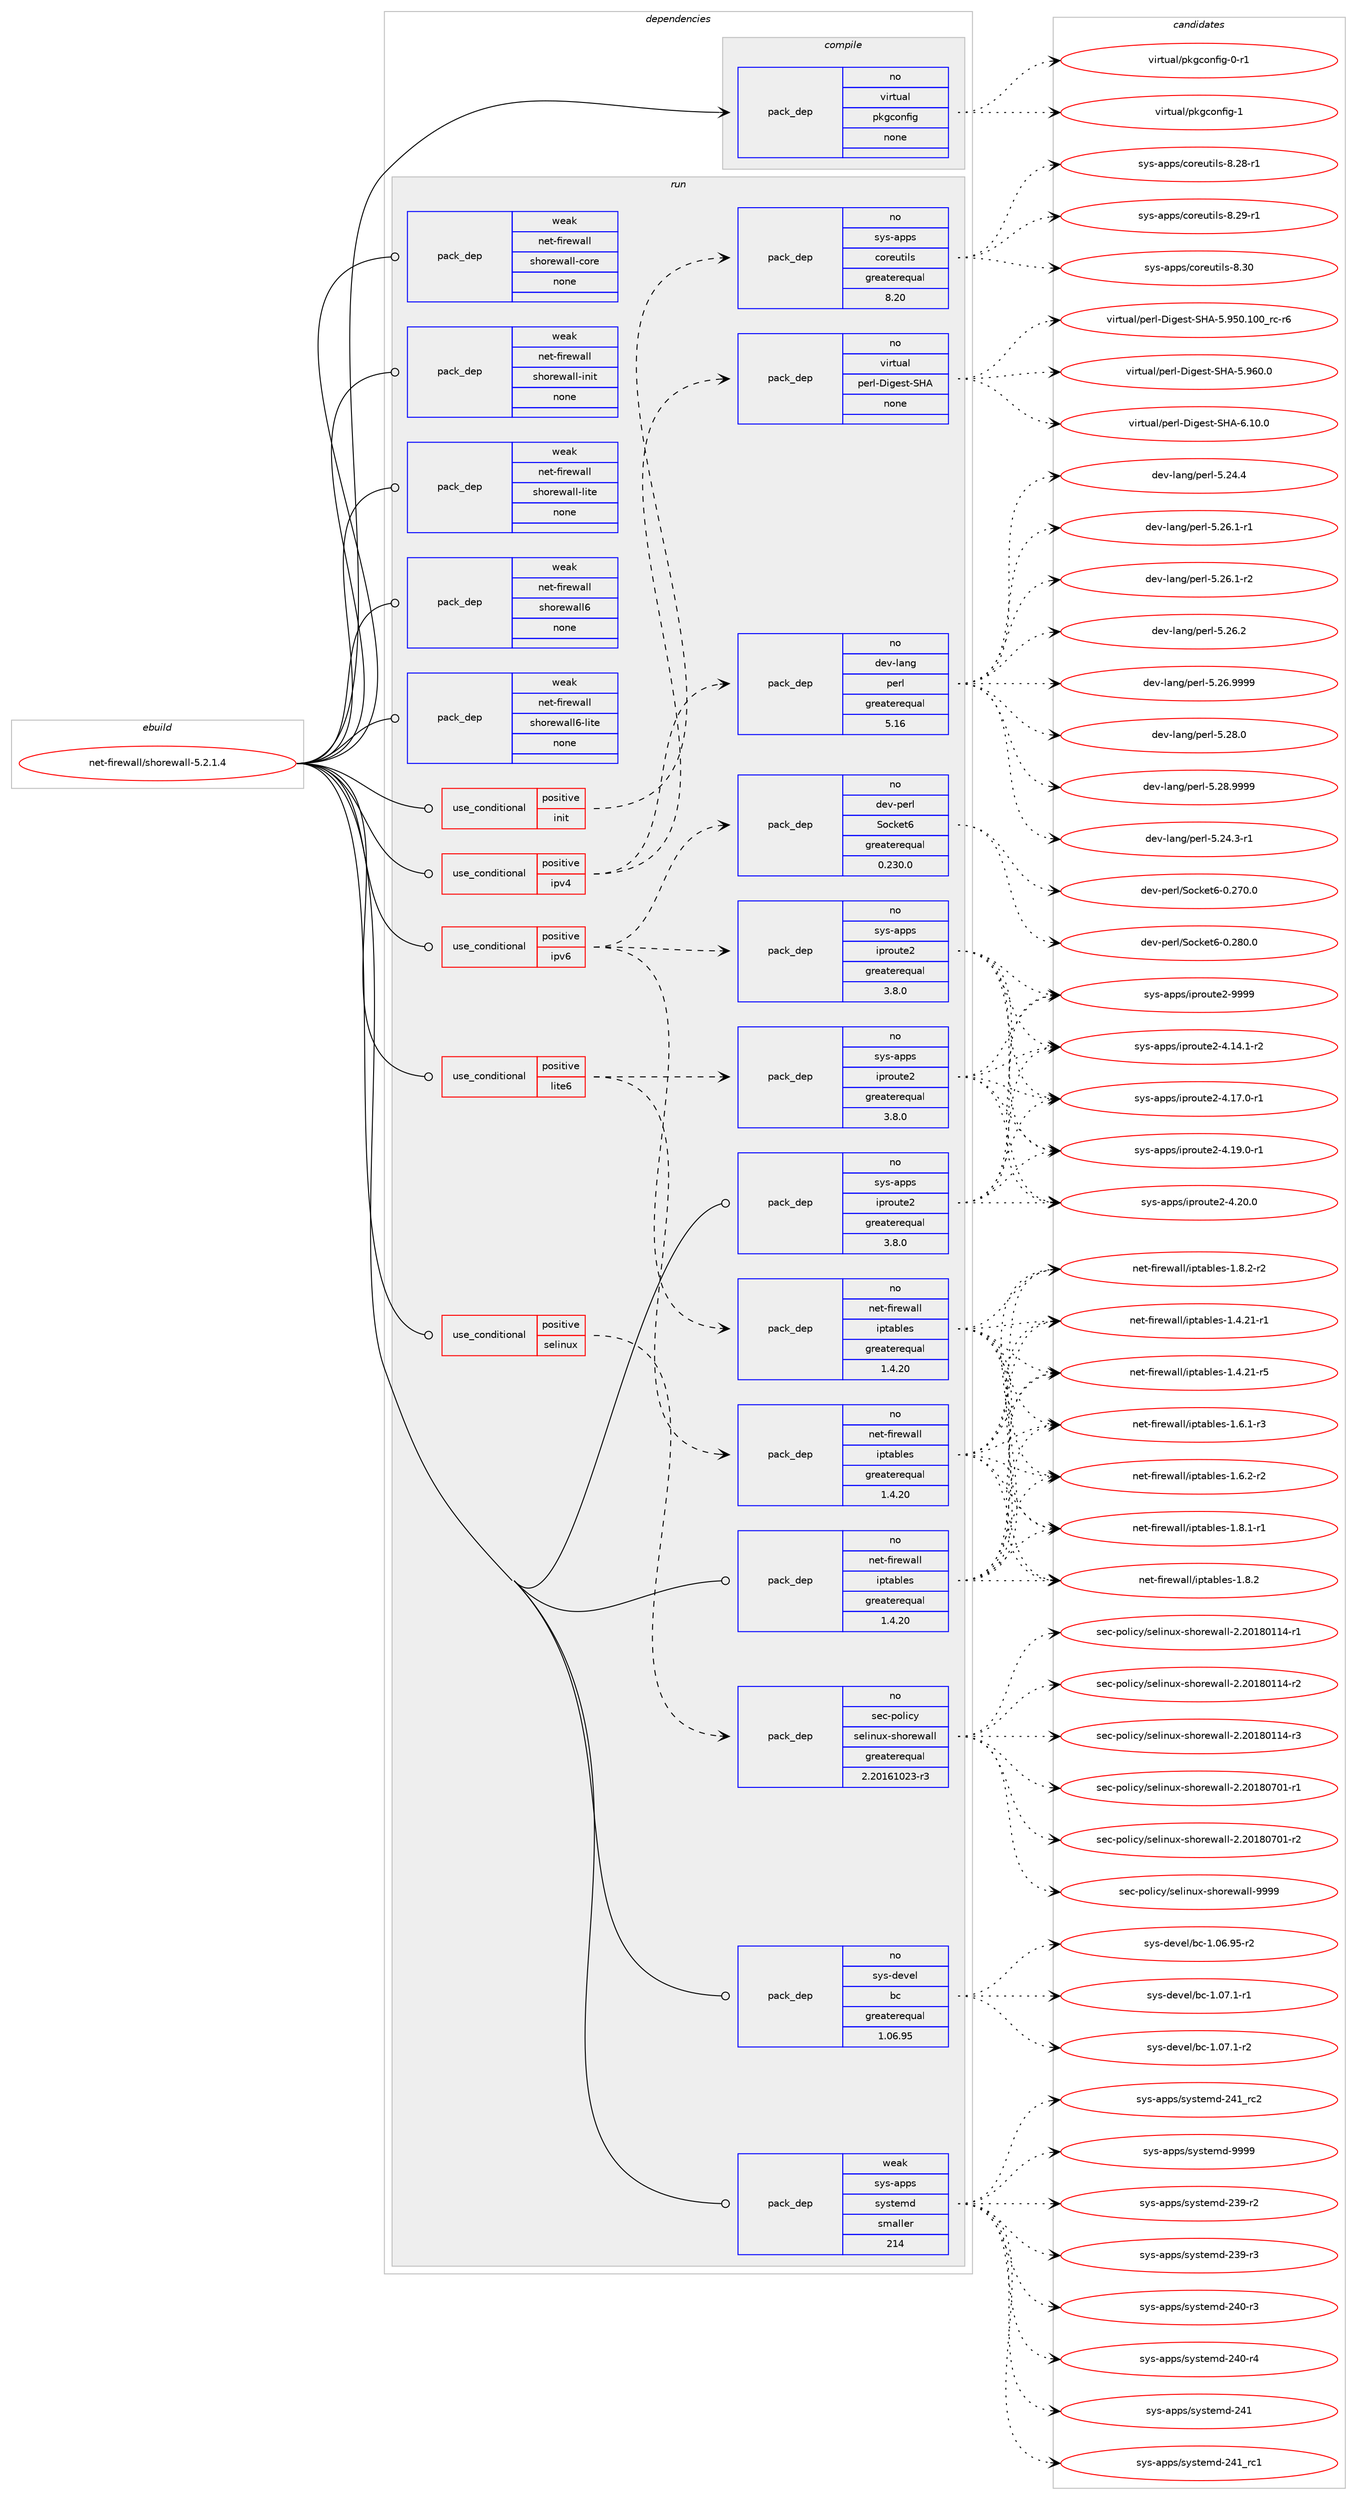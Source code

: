 digraph prolog {

# *************
# Graph options
# *************

newrank=true;
concentrate=true;
compound=true;
graph [rankdir=LR,fontname=Helvetica,fontsize=10,ranksep=1.5];#, ranksep=2.5, nodesep=0.2];
edge  [arrowhead=vee];
node  [fontname=Helvetica,fontsize=10];

# **********
# The ebuild
# **********

subgraph cluster_leftcol {
color=gray;
rank=same;
label=<<i>ebuild</i>>;
id [label="net-firewall/shorewall-5.2.1.4", color=red, width=4, href="../net-firewall/shorewall-5.2.1.4.svg"];
}

# ****************
# The dependencies
# ****************

subgraph cluster_midcol {
color=gray;
label=<<i>dependencies</i>>;
subgraph cluster_compile {
fillcolor="#eeeeee";
style=filled;
label=<<i>compile</i>>;
subgraph pack1914 {
dependency2219 [label=<<TABLE BORDER="0" CELLBORDER="1" CELLSPACING="0" CELLPADDING="4" WIDTH="220"><TR><TD ROWSPAN="6" CELLPADDING="30">pack_dep</TD></TR><TR><TD WIDTH="110">no</TD></TR><TR><TD>virtual</TD></TR><TR><TD>pkgconfig</TD></TR><TR><TD>none</TD></TR><TR><TD></TD></TR></TABLE>>, shape=none, color=blue];
}
id:e -> dependency2219:w [weight=20,style="solid",arrowhead="vee"];
}
subgraph cluster_compileandrun {
fillcolor="#eeeeee";
style=filled;
label=<<i>compile and run</i>>;
}
subgraph cluster_run {
fillcolor="#eeeeee";
style=filled;
label=<<i>run</i>>;
subgraph cond224 {
dependency2220 [label=<<TABLE BORDER="0" CELLBORDER="1" CELLSPACING="0" CELLPADDING="4"><TR><TD ROWSPAN="3" CELLPADDING="10">use_conditional</TD></TR><TR><TD>positive</TD></TR><TR><TD>init</TD></TR></TABLE>>, shape=none, color=red];
subgraph pack1915 {
dependency2221 [label=<<TABLE BORDER="0" CELLBORDER="1" CELLSPACING="0" CELLPADDING="4" WIDTH="220"><TR><TD ROWSPAN="6" CELLPADDING="30">pack_dep</TD></TR><TR><TD WIDTH="110">no</TD></TR><TR><TD>sys-apps</TD></TR><TR><TD>coreutils</TD></TR><TR><TD>greaterequal</TD></TR><TR><TD>8.20</TD></TR></TABLE>>, shape=none, color=blue];
}
dependency2220:e -> dependency2221:w [weight=20,style="dashed",arrowhead="vee"];
}
id:e -> dependency2220:w [weight=20,style="solid",arrowhead="odot"];
subgraph cond225 {
dependency2222 [label=<<TABLE BORDER="0" CELLBORDER="1" CELLSPACING="0" CELLPADDING="4"><TR><TD ROWSPAN="3" CELLPADDING="10">use_conditional</TD></TR><TR><TD>positive</TD></TR><TR><TD>ipv4</TD></TR></TABLE>>, shape=none, color=red];
subgraph pack1916 {
dependency2223 [label=<<TABLE BORDER="0" CELLBORDER="1" CELLSPACING="0" CELLPADDING="4" WIDTH="220"><TR><TD ROWSPAN="6" CELLPADDING="30">pack_dep</TD></TR><TR><TD WIDTH="110">no</TD></TR><TR><TD>dev-lang</TD></TR><TR><TD>perl</TD></TR><TR><TD>greaterequal</TD></TR><TR><TD>5.16</TD></TR></TABLE>>, shape=none, color=blue];
}
dependency2222:e -> dependency2223:w [weight=20,style="dashed",arrowhead="vee"];
subgraph pack1917 {
dependency2224 [label=<<TABLE BORDER="0" CELLBORDER="1" CELLSPACING="0" CELLPADDING="4" WIDTH="220"><TR><TD ROWSPAN="6" CELLPADDING="30">pack_dep</TD></TR><TR><TD WIDTH="110">no</TD></TR><TR><TD>virtual</TD></TR><TR><TD>perl-Digest-SHA</TD></TR><TR><TD>none</TD></TR><TR><TD></TD></TR></TABLE>>, shape=none, color=blue];
}
dependency2222:e -> dependency2224:w [weight=20,style="dashed",arrowhead="vee"];
}
id:e -> dependency2222:w [weight=20,style="solid",arrowhead="odot"];
subgraph cond226 {
dependency2225 [label=<<TABLE BORDER="0" CELLBORDER="1" CELLSPACING="0" CELLPADDING="4"><TR><TD ROWSPAN="3" CELLPADDING="10">use_conditional</TD></TR><TR><TD>positive</TD></TR><TR><TD>ipv6</TD></TR></TABLE>>, shape=none, color=red];
subgraph pack1918 {
dependency2226 [label=<<TABLE BORDER="0" CELLBORDER="1" CELLSPACING="0" CELLPADDING="4" WIDTH="220"><TR><TD ROWSPAN="6" CELLPADDING="30">pack_dep</TD></TR><TR><TD WIDTH="110">no</TD></TR><TR><TD>dev-perl</TD></TR><TR><TD>Socket6</TD></TR><TR><TD>greaterequal</TD></TR><TR><TD>0.230.0</TD></TR></TABLE>>, shape=none, color=blue];
}
dependency2225:e -> dependency2226:w [weight=20,style="dashed",arrowhead="vee"];
subgraph pack1919 {
dependency2227 [label=<<TABLE BORDER="0" CELLBORDER="1" CELLSPACING="0" CELLPADDING="4" WIDTH="220"><TR><TD ROWSPAN="6" CELLPADDING="30">pack_dep</TD></TR><TR><TD WIDTH="110">no</TD></TR><TR><TD>net-firewall</TD></TR><TR><TD>iptables</TD></TR><TR><TD>greaterequal</TD></TR><TR><TD>1.4.20</TD></TR></TABLE>>, shape=none, color=blue];
}
dependency2225:e -> dependency2227:w [weight=20,style="dashed",arrowhead="vee"];
subgraph pack1920 {
dependency2228 [label=<<TABLE BORDER="0" CELLBORDER="1" CELLSPACING="0" CELLPADDING="4" WIDTH="220"><TR><TD ROWSPAN="6" CELLPADDING="30">pack_dep</TD></TR><TR><TD WIDTH="110">no</TD></TR><TR><TD>sys-apps</TD></TR><TR><TD>iproute2</TD></TR><TR><TD>greaterequal</TD></TR><TR><TD>3.8.0</TD></TR></TABLE>>, shape=none, color=blue];
}
dependency2225:e -> dependency2228:w [weight=20,style="dashed",arrowhead="vee"];
}
id:e -> dependency2225:w [weight=20,style="solid",arrowhead="odot"];
subgraph cond227 {
dependency2229 [label=<<TABLE BORDER="0" CELLBORDER="1" CELLSPACING="0" CELLPADDING="4"><TR><TD ROWSPAN="3" CELLPADDING="10">use_conditional</TD></TR><TR><TD>positive</TD></TR><TR><TD>lite6</TD></TR></TABLE>>, shape=none, color=red];
subgraph pack1921 {
dependency2230 [label=<<TABLE BORDER="0" CELLBORDER="1" CELLSPACING="0" CELLPADDING="4" WIDTH="220"><TR><TD ROWSPAN="6" CELLPADDING="30">pack_dep</TD></TR><TR><TD WIDTH="110">no</TD></TR><TR><TD>net-firewall</TD></TR><TR><TD>iptables</TD></TR><TR><TD>greaterequal</TD></TR><TR><TD>1.4.20</TD></TR></TABLE>>, shape=none, color=blue];
}
dependency2229:e -> dependency2230:w [weight=20,style="dashed",arrowhead="vee"];
subgraph pack1922 {
dependency2231 [label=<<TABLE BORDER="0" CELLBORDER="1" CELLSPACING="0" CELLPADDING="4" WIDTH="220"><TR><TD ROWSPAN="6" CELLPADDING="30">pack_dep</TD></TR><TR><TD WIDTH="110">no</TD></TR><TR><TD>sys-apps</TD></TR><TR><TD>iproute2</TD></TR><TR><TD>greaterequal</TD></TR><TR><TD>3.8.0</TD></TR></TABLE>>, shape=none, color=blue];
}
dependency2229:e -> dependency2231:w [weight=20,style="dashed",arrowhead="vee"];
}
id:e -> dependency2229:w [weight=20,style="solid",arrowhead="odot"];
subgraph cond228 {
dependency2232 [label=<<TABLE BORDER="0" CELLBORDER="1" CELLSPACING="0" CELLPADDING="4"><TR><TD ROWSPAN="3" CELLPADDING="10">use_conditional</TD></TR><TR><TD>positive</TD></TR><TR><TD>selinux</TD></TR></TABLE>>, shape=none, color=red];
subgraph pack1923 {
dependency2233 [label=<<TABLE BORDER="0" CELLBORDER="1" CELLSPACING="0" CELLPADDING="4" WIDTH="220"><TR><TD ROWSPAN="6" CELLPADDING="30">pack_dep</TD></TR><TR><TD WIDTH="110">no</TD></TR><TR><TD>sec-policy</TD></TR><TR><TD>selinux-shorewall</TD></TR><TR><TD>greaterequal</TD></TR><TR><TD>2.20161023-r3</TD></TR></TABLE>>, shape=none, color=blue];
}
dependency2232:e -> dependency2233:w [weight=20,style="dashed",arrowhead="vee"];
}
id:e -> dependency2232:w [weight=20,style="solid",arrowhead="odot"];
subgraph pack1924 {
dependency2234 [label=<<TABLE BORDER="0" CELLBORDER="1" CELLSPACING="0" CELLPADDING="4" WIDTH="220"><TR><TD ROWSPAN="6" CELLPADDING="30">pack_dep</TD></TR><TR><TD WIDTH="110">no</TD></TR><TR><TD>net-firewall</TD></TR><TR><TD>iptables</TD></TR><TR><TD>greaterequal</TD></TR><TR><TD>1.4.20</TD></TR></TABLE>>, shape=none, color=blue];
}
id:e -> dependency2234:w [weight=20,style="solid",arrowhead="odot"];
subgraph pack1925 {
dependency2235 [label=<<TABLE BORDER="0" CELLBORDER="1" CELLSPACING="0" CELLPADDING="4" WIDTH="220"><TR><TD ROWSPAN="6" CELLPADDING="30">pack_dep</TD></TR><TR><TD WIDTH="110">no</TD></TR><TR><TD>sys-apps</TD></TR><TR><TD>iproute2</TD></TR><TR><TD>greaterequal</TD></TR><TR><TD>3.8.0</TD></TR></TABLE>>, shape=none, color=blue];
}
id:e -> dependency2235:w [weight=20,style="solid",arrowhead="odot"];
subgraph pack1926 {
dependency2236 [label=<<TABLE BORDER="0" CELLBORDER="1" CELLSPACING="0" CELLPADDING="4" WIDTH="220"><TR><TD ROWSPAN="6" CELLPADDING="30">pack_dep</TD></TR><TR><TD WIDTH="110">no</TD></TR><TR><TD>sys-devel</TD></TR><TR><TD>bc</TD></TR><TR><TD>greaterequal</TD></TR><TR><TD>1.06.95</TD></TR></TABLE>>, shape=none, color=blue];
}
id:e -> dependency2236:w [weight=20,style="solid",arrowhead="odot"];
subgraph pack1927 {
dependency2237 [label=<<TABLE BORDER="0" CELLBORDER="1" CELLSPACING="0" CELLPADDING="4" WIDTH="220"><TR><TD ROWSPAN="6" CELLPADDING="30">pack_dep</TD></TR><TR><TD WIDTH="110">weak</TD></TR><TR><TD>net-firewall</TD></TR><TR><TD>shorewall-core</TD></TR><TR><TD>none</TD></TR><TR><TD></TD></TR></TABLE>>, shape=none, color=blue];
}
id:e -> dependency2237:w [weight=20,style="solid",arrowhead="odot"];
subgraph pack1928 {
dependency2238 [label=<<TABLE BORDER="0" CELLBORDER="1" CELLSPACING="0" CELLPADDING="4" WIDTH="220"><TR><TD ROWSPAN="6" CELLPADDING="30">pack_dep</TD></TR><TR><TD WIDTH="110">weak</TD></TR><TR><TD>net-firewall</TD></TR><TR><TD>shorewall-init</TD></TR><TR><TD>none</TD></TR><TR><TD></TD></TR></TABLE>>, shape=none, color=blue];
}
id:e -> dependency2238:w [weight=20,style="solid",arrowhead="odot"];
subgraph pack1929 {
dependency2239 [label=<<TABLE BORDER="0" CELLBORDER="1" CELLSPACING="0" CELLPADDING="4" WIDTH="220"><TR><TD ROWSPAN="6" CELLPADDING="30">pack_dep</TD></TR><TR><TD WIDTH="110">weak</TD></TR><TR><TD>net-firewall</TD></TR><TR><TD>shorewall-lite</TD></TR><TR><TD>none</TD></TR><TR><TD></TD></TR></TABLE>>, shape=none, color=blue];
}
id:e -> dependency2239:w [weight=20,style="solid",arrowhead="odot"];
subgraph pack1930 {
dependency2240 [label=<<TABLE BORDER="0" CELLBORDER="1" CELLSPACING="0" CELLPADDING="4" WIDTH="220"><TR><TD ROWSPAN="6" CELLPADDING="30">pack_dep</TD></TR><TR><TD WIDTH="110">weak</TD></TR><TR><TD>net-firewall</TD></TR><TR><TD>shorewall6</TD></TR><TR><TD>none</TD></TR><TR><TD></TD></TR></TABLE>>, shape=none, color=blue];
}
id:e -> dependency2240:w [weight=20,style="solid",arrowhead="odot"];
subgraph pack1931 {
dependency2241 [label=<<TABLE BORDER="0" CELLBORDER="1" CELLSPACING="0" CELLPADDING="4" WIDTH="220"><TR><TD ROWSPAN="6" CELLPADDING="30">pack_dep</TD></TR><TR><TD WIDTH="110">weak</TD></TR><TR><TD>net-firewall</TD></TR><TR><TD>shorewall6-lite</TD></TR><TR><TD>none</TD></TR><TR><TD></TD></TR></TABLE>>, shape=none, color=blue];
}
id:e -> dependency2241:w [weight=20,style="solid",arrowhead="odot"];
subgraph pack1932 {
dependency2242 [label=<<TABLE BORDER="0" CELLBORDER="1" CELLSPACING="0" CELLPADDING="4" WIDTH="220"><TR><TD ROWSPAN="6" CELLPADDING="30">pack_dep</TD></TR><TR><TD WIDTH="110">weak</TD></TR><TR><TD>sys-apps</TD></TR><TR><TD>systemd</TD></TR><TR><TD>smaller</TD></TR><TR><TD>214</TD></TR></TABLE>>, shape=none, color=blue];
}
id:e -> dependency2242:w [weight=20,style="solid",arrowhead="odot"];
}
}

# **************
# The candidates
# **************

subgraph cluster_choices {
rank=same;
color=gray;
label=<<i>candidates</i>>;

subgraph choice1914 {
color=black;
nodesep=1;
choice11810511411611797108471121071039911111010210510345484511449 [label="virtual/pkgconfig-0-r1", color=red, width=4,href="../virtual/pkgconfig-0-r1.svg"];
choice1181051141161179710847112107103991111101021051034549 [label="virtual/pkgconfig-1", color=red, width=4,href="../virtual/pkgconfig-1.svg"];
dependency2219:e -> choice11810511411611797108471121071039911111010210510345484511449:w [style=dotted,weight="100"];
dependency2219:e -> choice1181051141161179710847112107103991111101021051034549:w [style=dotted,weight="100"];
}
subgraph choice1915 {
color=black;
nodesep=1;
choice1151211154597112112115479911111410111711610510811545564650564511449 [label="sys-apps/coreutils-8.28-r1", color=red, width=4,href="../sys-apps/coreutils-8.28-r1.svg"];
choice1151211154597112112115479911111410111711610510811545564650574511449 [label="sys-apps/coreutils-8.29-r1", color=red, width=4,href="../sys-apps/coreutils-8.29-r1.svg"];
choice115121115459711211211547991111141011171161051081154556465148 [label="sys-apps/coreutils-8.30", color=red, width=4,href="../sys-apps/coreutils-8.30.svg"];
dependency2221:e -> choice1151211154597112112115479911111410111711610510811545564650564511449:w [style=dotted,weight="100"];
dependency2221:e -> choice1151211154597112112115479911111410111711610510811545564650574511449:w [style=dotted,weight="100"];
dependency2221:e -> choice115121115459711211211547991111141011171161051081154556465148:w [style=dotted,weight="100"];
}
subgraph choice1916 {
color=black;
nodesep=1;
choice100101118451089711010347112101114108455346505246514511449 [label="dev-lang/perl-5.24.3-r1", color=red, width=4,href="../dev-lang/perl-5.24.3-r1.svg"];
choice10010111845108971101034711210111410845534650524652 [label="dev-lang/perl-5.24.4", color=red, width=4,href="../dev-lang/perl-5.24.4.svg"];
choice100101118451089711010347112101114108455346505446494511449 [label="dev-lang/perl-5.26.1-r1", color=red, width=4,href="../dev-lang/perl-5.26.1-r1.svg"];
choice100101118451089711010347112101114108455346505446494511450 [label="dev-lang/perl-5.26.1-r2", color=red, width=4,href="../dev-lang/perl-5.26.1-r2.svg"];
choice10010111845108971101034711210111410845534650544650 [label="dev-lang/perl-5.26.2", color=red, width=4,href="../dev-lang/perl-5.26.2.svg"];
choice10010111845108971101034711210111410845534650544657575757 [label="dev-lang/perl-5.26.9999", color=red, width=4,href="../dev-lang/perl-5.26.9999.svg"];
choice10010111845108971101034711210111410845534650564648 [label="dev-lang/perl-5.28.0", color=red, width=4,href="../dev-lang/perl-5.28.0.svg"];
choice10010111845108971101034711210111410845534650564657575757 [label="dev-lang/perl-5.28.9999", color=red, width=4,href="../dev-lang/perl-5.28.9999.svg"];
dependency2223:e -> choice100101118451089711010347112101114108455346505246514511449:w [style=dotted,weight="100"];
dependency2223:e -> choice10010111845108971101034711210111410845534650524652:w [style=dotted,weight="100"];
dependency2223:e -> choice100101118451089711010347112101114108455346505446494511449:w [style=dotted,weight="100"];
dependency2223:e -> choice100101118451089711010347112101114108455346505446494511450:w [style=dotted,weight="100"];
dependency2223:e -> choice10010111845108971101034711210111410845534650544650:w [style=dotted,weight="100"];
dependency2223:e -> choice10010111845108971101034711210111410845534650544657575757:w [style=dotted,weight="100"];
dependency2223:e -> choice10010111845108971101034711210111410845534650564648:w [style=dotted,weight="100"];
dependency2223:e -> choice10010111845108971101034711210111410845534650564657575757:w [style=dotted,weight="100"];
}
subgraph choice1917 {
color=black;
nodesep=1;
choice11810511411611797108471121011141084568105103101115116458372654553465753484649484895114994511454 [label="virtual/perl-Digest-SHA-5.950.100_rc-r6", color=red, width=4,href="../virtual/perl-Digest-SHA-5.950.100_rc-r6.svg"];
choice11810511411611797108471121011141084568105103101115116458372654553465754484648 [label="virtual/perl-Digest-SHA-5.960.0", color=red, width=4,href="../virtual/perl-Digest-SHA-5.960.0.svg"];
choice118105114116117971084711210111410845681051031011151164583726545544649484648 [label="virtual/perl-Digest-SHA-6.10.0", color=red, width=4,href="../virtual/perl-Digest-SHA-6.10.0.svg"];
dependency2224:e -> choice11810511411611797108471121011141084568105103101115116458372654553465753484649484895114994511454:w [style=dotted,weight="100"];
dependency2224:e -> choice11810511411611797108471121011141084568105103101115116458372654553465754484648:w [style=dotted,weight="100"];
dependency2224:e -> choice118105114116117971084711210111410845681051031011151164583726545544649484648:w [style=dotted,weight="100"];
}
subgraph choice1918 {
color=black;
nodesep=1;
choice10010111845112101114108478311199107101116544548465055484648 [label="dev-perl/Socket6-0.270.0", color=red, width=4,href="../dev-perl/Socket6-0.270.0.svg"];
choice10010111845112101114108478311199107101116544548465056484648 [label="dev-perl/Socket6-0.280.0", color=red, width=4,href="../dev-perl/Socket6-0.280.0.svg"];
dependency2226:e -> choice10010111845112101114108478311199107101116544548465055484648:w [style=dotted,weight="100"];
dependency2226:e -> choice10010111845112101114108478311199107101116544548465056484648:w [style=dotted,weight="100"];
}
subgraph choice1919 {
color=black;
nodesep=1;
choice1101011164510210511410111997108108471051121169798108101115454946524650494511449 [label="net-firewall/iptables-1.4.21-r1", color=red, width=4,href="../net-firewall/iptables-1.4.21-r1.svg"];
choice1101011164510210511410111997108108471051121169798108101115454946524650494511453 [label="net-firewall/iptables-1.4.21-r5", color=red, width=4,href="../net-firewall/iptables-1.4.21-r5.svg"];
choice11010111645102105114101119971081084710511211697981081011154549465446494511451 [label="net-firewall/iptables-1.6.1-r3", color=red, width=4,href="../net-firewall/iptables-1.6.1-r3.svg"];
choice11010111645102105114101119971081084710511211697981081011154549465446504511450 [label="net-firewall/iptables-1.6.2-r2", color=red, width=4,href="../net-firewall/iptables-1.6.2-r2.svg"];
choice11010111645102105114101119971081084710511211697981081011154549465646494511449 [label="net-firewall/iptables-1.8.1-r1", color=red, width=4,href="../net-firewall/iptables-1.8.1-r1.svg"];
choice1101011164510210511410111997108108471051121169798108101115454946564650 [label="net-firewall/iptables-1.8.2", color=red, width=4,href="../net-firewall/iptables-1.8.2.svg"];
choice11010111645102105114101119971081084710511211697981081011154549465646504511450 [label="net-firewall/iptables-1.8.2-r2", color=red, width=4,href="../net-firewall/iptables-1.8.2-r2.svg"];
dependency2227:e -> choice1101011164510210511410111997108108471051121169798108101115454946524650494511449:w [style=dotted,weight="100"];
dependency2227:e -> choice1101011164510210511410111997108108471051121169798108101115454946524650494511453:w [style=dotted,weight="100"];
dependency2227:e -> choice11010111645102105114101119971081084710511211697981081011154549465446494511451:w [style=dotted,weight="100"];
dependency2227:e -> choice11010111645102105114101119971081084710511211697981081011154549465446504511450:w [style=dotted,weight="100"];
dependency2227:e -> choice11010111645102105114101119971081084710511211697981081011154549465646494511449:w [style=dotted,weight="100"];
dependency2227:e -> choice1101011164510210511410111997108108471051121169798108101115454946564650:w [style=dotted,weight="100"];
dependency2227:e -> choice11010111645102105114101119971081084710511211697981081011154549465646504511450:w [style=dotted,weight="100"];
}
subgraph choice1920 {
color=black;
nodesep=1;
choice11512111545971121121154710511211411111711610150455246495246494511450 [label="sys-apps/iproute2-4.14.1-r2", color=red, width=4,href="../sys-apps/iproute2-4.14.1-r2.svg"];
choice11512111545971121121154710511211411111711610150455246495546484511449 [label="sys-apps/iproute2-4.17.0-r1", color=red, width=4,href="../sys-apps/iproute2-4.17.0-r1.svg"];
choice11512111545971121121154710511211411111711610150455246495746484511449 [label="sys-apps/iproute2-4.19.0-r1", color=red, width=4,href="../sys-apps/iproute2-4.19.0-r1.svg"];
choice1151211154597112112115471051121141111171161015045524650484648 [label="sys-apps/iproute2-4.20.0", color=red, width=4,href="../sys-apps/iproute2-4.20.0.svg"];
choice115121115459711211211547105112114111117116101504557575757 [label="sys-apps/iproute2-9999", color=red, width=4,href="../sys-apps/iproute2-9999.svg"];
dependency2228:e -> choice11512111545971121121154710511211411111711610150455246495246494511450:w [style=dotted,weight="100"];
dependency2228:e -> choice11512111545971121121154710511211411111711610150455246495546484511449:w [style=dotted,weight="100"];
dependency2228:e -> choice11512111545971121121154710511211411111711610150455246495746484511449:w [style=dotted,weight="100"];
dependency2228:e -> choice1151211154597112112115471051121141111171161015045524650484648:w [style=dotted,weight="100"];
dependency2228:e -> choice115121115459711211211547105112114111117116101504557575757:w [style=dotted,weight="100"];
}
subgraph choice1921 {
color=black;
nodesep=1;
choice1101011164510210511410111997108108471051121169798108101115454946524650494511449 [label="net-firewall/iptables-1.4.21-r1", color=red, width=4,href="../net-firewall/iptables-1.4.21-r1.svg"];
choice1101011164510210511410111997108108471051121169798108101115454946524650494511453 [label="net-firewall/iptables-1.4.21-r5", color=red, width=4,href="../net-firewall/iptables-1.4.21-r5.svg"];
choice11010111645102105114101119971081084710511211697981081011154549465446494511451 [label="net-firewall/iptables-1.6.1-r3", color=red, width=4,href="../net-firewall/iptables-1.6.1-r3.svg"];
choice11010111645102105114101119971081084710511211697981081011154549465446504511450 [label="net-firewall/iptables-1.6.2-r2", color=red, width=4,href="../net-firewall/iptables-1.6.2-r2.svg"];
choice11010111645102105114101119971081084710511211697981081011154549465646494511449 [label="net-firewall/iptables-1.8.1-r1", color=red, width=4,href="../net-firewall/iptables-1.8.1-r1.svg"];
choice1101011164510210511410111997108108471051121169798108101115454946564650 [label="net-firewall/iptables-1.8.2", color=red, width=4,href="../net-firewall/iptables-1.8.2.svg"];
choice11010111645102105114101119971081084710511211697981081011154549465646504511450 [label="net-firewall/iptables-1.8.2-r2", color=red, width=4,href="../net-firewall/iptables-1.8.2-r2.svg"];
dependency2230:e -> choice1101011164510210511410111997108108471051121169798108101115454946524650494511449:w [style=dotted,weight="100"];
dependency2230:e -> choice1101011164510210511410111997108108471051121169798108101115454946524650494511453:w [style=dotted,weight="100"];
dependency2230:e -> choice11010111645102105114101119971081084710511211697981081011154549465446494511451:w [style=dotted,weight="100"];
dependency2230:e -> choice11010111645102105114101119971081084710511211697981081011154549465446504511450:w [style=dotted,weight="100"];
dependency2230:e -> choice11010111645102105114101119971081084710511211697981081011154549465646494511449:w [style=dotted,weight="100"];
dependency2230:e -> choice1101011164510210511410111997108108471051121169798108101115454946564650:w [style=dotted,weight="100"];
dependency2230:e -> choice11010111645102105114101119971081084710511211697981081011154549465646504511450:w [style=dotted,weight="100"];
}
subgraph choice1922 {
color=black;
nodesep=1;
choice11512111545971121121154710511211411111711610150455246495246494511450 [label="sys-apps/iproute2-4.14.1-r2", color=red, width=4,href="../sys-apps/iproute2-4.14.1-r2.svg"];
choice11512111545971121121154710511211411111711610150455246495546484511449 [label="sys-apps/iproute2-4.17.0-r1", color=red, width=4,href="../sys-apps/iproute2-4.17.0-r1.svg"];
choice11512111545971121121154710511211411111711610150455246495746484511449 [label="sys-apps/iproute2-4.19.0-r1", color=red, width=4,href="../sys-apps/iproute2-4.19.0-r1.svg"];
choice1151211154597112112115471051121141111171161015045524650484648 [label="sys-apps/iproute2-4.20.0", color=red, width=4,href="../sys-apps/iproute2-4.20.0.svg"];
choice115121115459711211211547105112114111117116101504557575757 [label="sys-apps/iproute2-9999", color=red, width=4,href="../sys-apps/iproute2-9999.svg"];
dependency2231:e -> choice11512111545971121121154710511211411111711610150455246495246494511450:w [style=dotted,weight="100"];
dependency2231:e -> choice11512111545971121121154710511211411111711610150455246495546484511449:w [style=dotted,weight="100"];
dependency2231:e -> choice11512111545971121121154710511211411111711610150455246495746484511449:w [style=dotted,weight="100"];
dependency2231:e -> choice1151211154597112112115471051121141111171161015045524650484648:w [style=dotted,weight="100"];
dependency2231:e -> choice115121115459711211211547105112114111117116101504557575757:w [style=dotted,weight="100"];
}
subgraph choice1923 {
color=black;
nodesep=1;
choice11510199451121111081059912147115101108105110117120451151041111141011199710810845504650484956484949524511449 [label="sec-policy/selinux-shorewall-2.20180114-r1", color=red, width=4,href="../sec-policy/selinux-shorewall-2.20180114-r1.svg"];
choice11510199451121111081059912147115101108105110117120451151041111141011199710810845504650484956484949524511450 [label="sec-policy/selinux-shorewall-2.20180114-r2", color=red, width=4,href="../sec-policy/selinux-shorewall-2.20180114-r2.svg"];
choice11510199451121111081059912147115101108105110117120451151041111141011199710810845504650484956484949524511451 [label="sec-policy/selinux-shorewall-2.20180114-r3", color=red, width=4,href="../sec-policy/selinux-shorewall-2.20180114-r3.svg"];
choice11510199451121111081059912147115101108105110117120451151041111141011199710810845504650484956485548494511449 [label="sec-policy/selinux-shorewall-2.20180701-r1", color=red, width=4,href="../sec-policy/selinux-shorewall-2.20180701-r1.svg"];
choice11510199451121111081059912147115101108105110117120451151041111141011199710810845504650484956485548494511450 [label="sec-policy/selinux-shorewall-2.20180701-r2", color=red, width=4,href="../sec-policy/selinux-shorewall-2.20180701-r2.svg"];
choice1151019945112111108105991214711510110810511011712045115104111114101119971081084557575757 [label="sec-policy/selinux-shorewall-9999", color=red, width=4,href="../sec-policy/selinux-shorewall-9999.svg"];
dependency2233:e -> choice11510199451121111081059912147115101108105110117120451151041111141011199710810845504650484956484949524511449:w [style=dotted,weight="100"];
dependency2233:e -> choice11510199451121111081059912147115101108105110117120451151041111141011199710810845504650484956484949524511450:w [style=dotted,weight="100"];
dependency2233:e -> choice11510199451121111081059912147115101108105110117120451151041111141011199710810845504650484956484949524511451:w [style=dotted,weight="100"];
dependency2233:e -> choice11510199451121111081059912147115101108105110117120451151041111141011199710810845504650484956485548494511449:w [style=dotted,weight="100"];
dependency2233:e -> choice11510199451121111081059912147115101108105110117120451151041111141011199710810845504650484956485548494511450:w [style=dotted,weight="100"];
dependency2233:e -> choice1151019945112111108105991214711510110810511011712045115104111114101119971081084557575757:w [style=dotted,weight="100"];
}
subgraph choice1924 {
color=black;
nodesep=1;
choice1101011164510210511410111997108108471051121169798108101115454946524650494511449 [label="net-firewall/iptables-1.4.21-r1", color=red, width=4,href="../net-firewall/iptables-1.4.21-r1.svg"];
choice1101011164510210511410111997108108471051121169798108101115454946524650494511453 [label="net-firewall/iptables-1.4.21-r5", color=red, width=4,href="../net-firewall/iptables-1.4.21-r5.svg"];
choice11010111645102105114101119971081084710511211697981081011154549465446494511451 [label="net-firewall/iptables-1.6.1-r3", color=red, width=4,href="../net-firewall/iptables-1.6.1-r3.svg"];
choice11010111645102105114101119971081084710511211697981081011154549465446504511450 [label="net-firewall/iptables-1.6.2-r2", color=red, width=4,href="../net-firewall/iptables-1.6.2-r2.svg"];
choice11010111645102105114101119971081084710511211697981081011154549465646494511449 [label="net-firewall/iptables-1.8.1-r1", color=red, width=4,href="../net-firewall/iptables-1.8.1-r1.svg"];
choice1101011164510210511410111997108108471051121169798108101115454946564650 [label="net-firewall/iptables-1.8.2", color=red, width=4,href="../net-firewall/iptables-1.8.2.svg"];
choice11010111645102105114101119971081084710511211697981081011154549465646504511450 [label="net-firewall/iptables-1.8.2-r2", color=red, width=4,href="../net-firewall/iptables-1.8.2-r2.svg"];
dependency2234:e -> choice1101011164510210511410111997108108471051121169798108101115454946524650494511449:w [style=dotted,weight="100"];
dependency2234:e -> choice1101011164510210511410111997108108471051121169798108101115454946524650494511453:w [style=dotted,weight="100"];
dependency2234:e -> choice11010111645102105114101119971081084710511211697981081011154549465446494511451:w [style=dotted,weight="100"];
dependency2234:e -> choice11010111645102105114101119971081084710511211697981081011154549465446504511450:w [style=dotted,weight="100"];
dependency2234:e -> choice11010111645102105114101119971081084710511211697981081011154549465646494511449:w [style=dotted,weight="100"];
dependency2234:e -> choice1101011164510210511410111997108108471051121169798108101115454946564650:w [style=dotted,weight="100"];
dependency2234:e -> choice11010111645102105114101119971081084710511211697981081011154549465646504511450:w [style=dotted,weight="100"];
}
subgraph choice1925 {
color=black;
nodesep=1;
choice11512111545971121121154710511211411111711610150455246495246494511450 [label="sys-apps/iproute2-4.14.1-r2", color=red, width=4,href="../sys-apps/iproute2-4.14.1-r2.svg"];
choice11512111545971121121154710511211411111711610150455246495546484511449 [label="sys-apps/iproute2-4.17.0-r1", color=red, width=4,href="../sys-apps/iproute2-4.17.0-r1.svg"];
choice11512111545971121121154710511211411111711610150455246495746484511449 [label="sys-apps/iproute2-4.19.0-r1", color=red, width=4,href="../sys-apps/iproute2-4.19.0-r1.svg"];
choice1151211154597112112115471051121141111171161015045524650484648 [label="sys-apps/iproute2-4.20.0", color=red, width=4,href="../sys-apps/iproute2-4.20.0.svg"];
choice115121115459711211211547105112114111117116101504557575757 [label="sys-apps/iproute2-9999", color=red, width=4,href="../sys-apps/iproute2-9999.svg"];
dependency2235:e -> choice11512111545971121121154710511211411111711610150455246495246494511450:w [style=dotted,weight="100"];
dependency2235:e -> choice11512111545971121121154710511211411111711610150455246495546484511449:w [style=dotted,weight="100"];
dependency2235:e -> choice11512111545971121121154710511211411111711610150455246495746484511449:w [style=dotted,weight="100"];
dependency2235:e -> choice1151211154597112112115471051121141111171161015045524650484648:w [style=dotted,weight="100"];
dependency2235:e -> choice115121115459711211211547105112114111117116101504557575757:w [style=dotted,weight="100"];
}
subgraph choice1926 {
color=black;
nodesep=1;
choice1151211154510010111810110847989945494648544657534511450 [label="sys-devel/bc-1.06.95-r2", color=red, width=4,href="../sys-devel/bc-1.06.95-r2.svg"];
choice11512111545100101118101108479899454946485546494511449 [label="sys-devel/bc-1.07.1-r1", color=red, width=4,href="../sys-devel/bc-1.07.1-r1.svg"];
choice11512111545100101118101108479899454946485546494511450 [label="sys-devel/bc-1.07.1-r2", color=red, width=4,href="../sys-devel/bc-1.07.1-r2.svg"];
dependency2236:e -> choice1151211154510010111810110847989945494648544657534511450:w [style=dotted,weight="100"];
dependency2236:e -> choice11512111545100101118101108479899454946485546494511449:w [style=dotted,weight="100"];
dependency2236:e -> choice11512111545100101118101108479899454946485546494511450:w [style=dotted,weight="100"];
}
subgraph choice1927 {
color=black;
nodesep=1;
}
subgraph choice1928 {
color=black;
nodesep=1;
}
subgraph choice1929 {
color=black;
nodesep=1;
}
subgraph choice1930 {
color=black;
nodesep=1;
}
subgraph choice1931 {
color=black;
nodesep=1;
}
subgraph choice1932 {
color=black;
nodesep=1;
choice115121115459711211211547115121115116101109100455051574511450 [label="sys-apps/systemd-239-r2", color=red, width=4,href="../sys-apps/systemd-239-r2.svg"];
choice115121115459711211211547115121115116101109100455051574511451 [label="sys-apps/systemd-239-r3", color=red, width=4,href="../sys-apps/systemd-239-r3.svg"];
choice115121115459711211211547115121115116101109100455052484511451 [label="sys-apps/systemd-240-r3", color=red, width=4,href="../sys-apps/systemd-240-r3.svg"];
choice115121115459711211211547115121115116101109100455052484511452 [label="sys-apps/systemd-240-r4", color=red, width=4,href="../sys-apps/systemd-240-r4.svg"];
choice11512111545971121121154711512111511610110910045505249 [label="sys-apps/systemd-241", color=red, width=4,href="../sys-apps/systemd-241.svg"];
choice11512111545971121121154711512111511610110910045505249951149949 [label="sys-apps/systemd-241_rc1", color=red, width=4,href="../sys-apps/systemd-241_rc1.svg"];
choice11512111545971121121154711512111511610110910045505249951149950 [label="sys-apps/systemd-241_rc2", color=red, width=4,href="../sys-apps/systemd-241_rc2.svg"];
choice1151211154597112112115471151211151161011091004557575757 [label="sys-apps/systemd-9999", color=red, width=4,href="../sys-apps/systemd-9999.svg"];
dependency2242:e -> choice115121115459711211211547115121115116101109100455051574511450:w [style=dotted,weight="100"];
dependency2242:e -> choice115121115459711211211547115121115116101109100455051574511451:w [style=dotted,weight="100"];
dependency2242:e -> choice115121115459711211211547115121115116101109100455052484511451:w [style=dotted,weight="100"];
dependency2242:e -> choice115121115459711211211547115121115116101109100455052484511452:w [style=dotted,weight="100"];
dependency2242:e -> choice11512111545971121121154711512111511610110910045505249:w [style=dotted,weight="100"];
dependency2242:e -> choice11512111545971121121154711512111511610110910045505249951149949:w [style=dotted,weight="100"];
dependency2242:e -> choice11512111545971121121154711512111511610110910045505249951149950:w [style=dotted,weight="100"];
dependency2242:e -> choice1151211154597112112115471151211151161011091004557575757:w [style=dotted,weight="100"];
}
}

}

